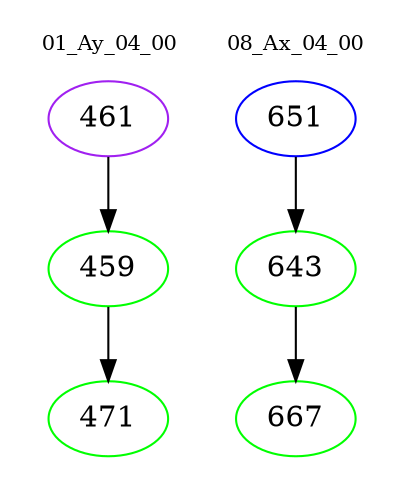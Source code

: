 digraph{
subgraph cluster_0 {
color = white
label = "01_Ay_04_00";
fontsize=10;
T0_461 [label="461", color="purple"]
T0_461 -> T0_459 [color="black"]
T0_459 [label="459", color="green"]
T0_459 -> T0_471 [color="black"]
T0_471 [label="471", color="green"]
}
subgraph cluster_1 {
color = white
label = "08_Ax_04_00";
fontsize=10;
T1_651 [label="651", color="blue"]
T1_651 -> T1_643 [color="black"]
T1_643 [label="643", color="green"]
T1_643 -> T1_667 [color="black"]
T1_667 [label="667", color="green"]
}
}
